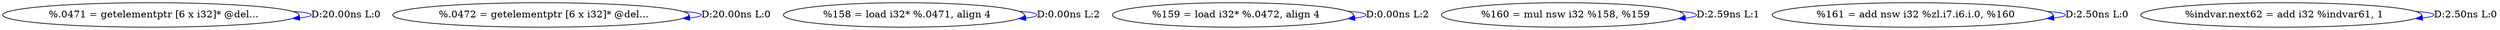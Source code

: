digraph {
Node0x560817b08a50[label="  %.0471 = getelementptr [6 x i32]* @del..."];
Node0x560817b08a50 -> Node0x560817b08a50[label="D:20.00ns L:0",color=blue];
Node0x560817b08b30[label="  %.0472 = getelementptr [6 x i32]* @del..."];
Node0x560817b08b30 -> Node0x560817b08b30[label="D:20.00ns L:0",color=blue];
Node0x560817b08c10[label="  %158 = load i32* %.0471, align 4"];
Node0x560817b08c10 -> Node0x560817b08c10[label="D:0.00ns L:2",color=blue];
Node0x560817b08cf0[label="  %159 = load i32* %.0472, align 4"];
Node0x560817b08cf0 -> Node0x560817b08cf0[label="D:0.00ns L:2",color=blue];
Node0x560817b08dd0[label="  %160 = mul nsw i32 %158, %159"];
Node0x560817b08dd0 -> Node0x560817b08dd0[label="D:2.59ns L:1",color=blue];
Node0x560817b08eb0[label="  %161 = add nsw i32 %zl.i7.i6.i.0, %160"];
Node0x560817b08eb0 -> Node0x560817b08eb0[label="D:2.50ns L:0",color=blue];
Node0x560817b08f90[label="  %indvar.next62 = add i32 %indvar61, 1"];
Node0x560817b08f90 -> Node0x560817b08f90[label="D:2.50ns L:0",color=blue];
}
